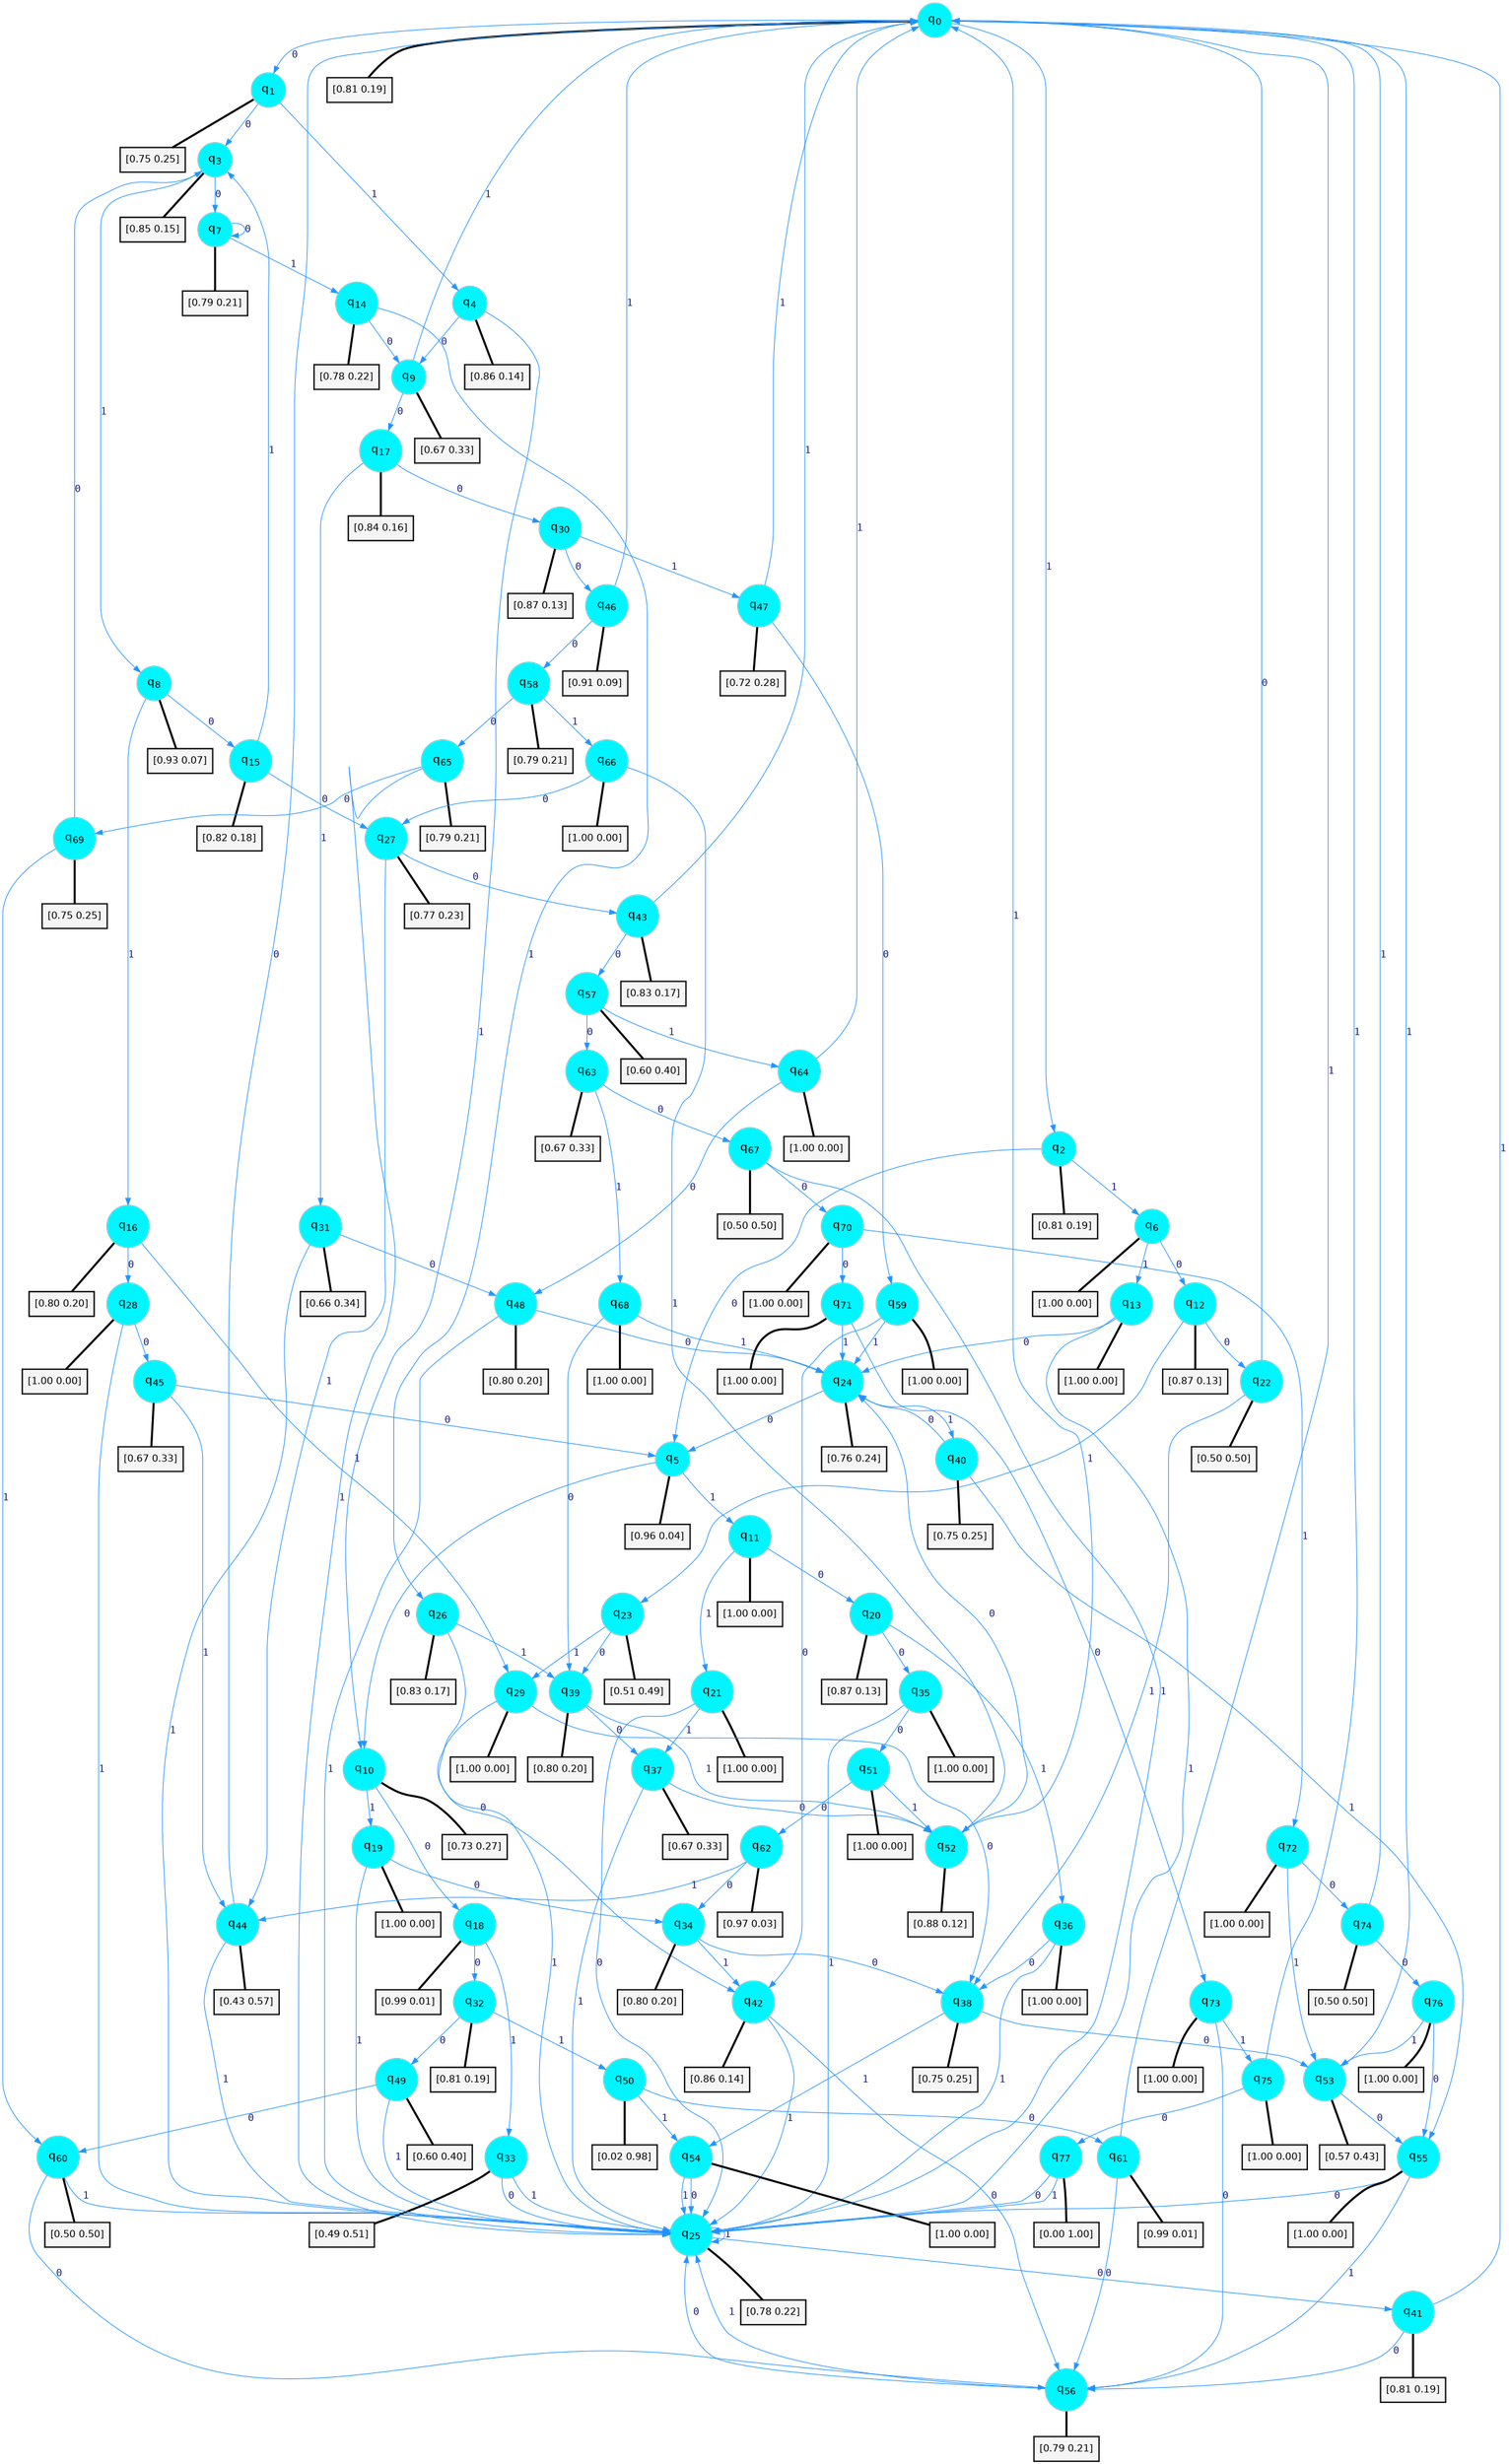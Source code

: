 digraph G {
graph [
bgcolor=transparent, dpi=300, rankdir=TD, size="40,25"];
node [
color=gray, fillcolor=turquoise1, fontcolor=black, fontname=Helvetica, fontsize=16, fontweight=bold, shape=circle, style=filled];
edge [
arrowsize=1, color=dodgerblue1, fontcolor=midnightblue, fontname=courier, fontweight=bold, penwidth=1, style=solid, weight=20];
0[label=<q<SUB>0</SUB>>];
1[label=<q<SUB>1</SUB>>];
2[label=<q<SUB>2</SUB>>];
3[label=<q<SUB>3</SUB>>];
4[label=<q<SUB>4</SUB>>];
5[label=<q<SUB>5</SUB>>];
6[label=<q<SUB>6</SUB>>];
7[label=<q<SUB>7</SUB>>];
8[label=<q<SUB>8</SUB>>];
9[label=<q<SUB>9</SUB>>];
10[label=<q<SUB>10</SUB>>];
11[label=<q<SUB>11</SUB>>];
12[label=<q<SUB>12</SUB>>];
13[label=<q<SUB>13</SUB>>];
14[label=<q<SUB>14</SUB>>];
15[label=<q<SUB>15</SUB>>];
16[label=<q<SUB>16</SUB>>];
17[label=<q<SUB>17</SUB>>];
18[label=<q<SUB>18</SUB>>];
19[label=<q<SUB>19</SUB>>];
20[label=<q<SUB>20</SUB>>];
21[label=<q<SUB>21</SUB>>];
22[label=<q<SUB>22</SUB>>];
23[label=<q<SUB>23</SUB>>];
24[label=<q<SUB>24</SUB>>];
25[label=<q<SUB>25</SUB>>];
26[label=<q<SUB>26</SUB>>];
27[label=<q<SUB>27</SUB>>];
28[label=<q<SUB>28</SUB>>];
29[label=<q<SUB>29</SUB>>];
30[label=<q<SUB>30</SUB>>];
31[label=<q<SUB>31</SUB>>];
32[label=<q<SUB>32</SUB>>];
33[label=<q<SUB>33</SUB>>];
34[label=<q<SUB>34</SUB>>];
35[label=<q<SUB>35</SUB>>];
36[label=<q<SUB>36</SUB>>];
37[label=<q<SUB>37</SUB>>];
38[label=<q<SUB>38</SUB>>];
39[label=<q<SUB>39</SUB>>];
40[label=<q<SUB>40</SUB>>];
41[label=<q<SUB>41</SUB>>];
42[label=<q<SUB>42</SUB>>];
43[label=<q<SUB>43</SUB>>];
44[label=<q<SUB>44</SUB>>];
45[label=<q<SUB>45</SUB>>];
46[label=<q<SUB>46</SUB>>];
47[label=<q<SUB>47</SUB>>];
48[label=<q<SUB>48</SUB>>];
49[label=<q<SUB>49</SUB>>];
50[label=<q<SUB>50</SUB>>];
51[label=<q<SUB>51</SUB>>];
52[label=<q<SUB>52</SUB>>];
53[label=<q<SUB>53</SUB>>];
54[label=<q<SUB>54</SUB>>];
55[label=<q<SUB>55</SUB>>];
56[label=<q<SUB>56</SUB>>];
57[label=<q<SUB>57</SUB>>];
58[label=<q<SUB>58</SUB>>];
59[label=<q<SUB>59</SUB>>];
60[label=<q<SUB>60</SUB>>];
61[label=<q<SUB>61</SUB>>];
62[label=<q<SUB>62</SUB>>];
63[label=<q<SUB>63</SUB>>];
64[label=<q<SUB>64</SUB>>];
65[label=<q<SUB>65</SUB>>];
66[label=<q<SUB>66</SUB>>];
67[label=<q<SUB>67</SUB>>];
68[label=<q<SUB>68</SUB>>];
69[label=<q<SUB>69</SUB>>];
70[label=<q<SUB>70</SUB>>];
71[label=<q<SUB>71</SUB>>];
72[label=<q<SUB>72</SUB>>];
73[label=<q<SUB>73</SUB>>];
74[label=<q<SUB>74</SUB>>];
75[label=<q<SUB>75</SUB>>];
76[label=<q<SUB>76</SUB>>];
77[label=<q<SUB>77</SUB>>];
78[label="[0.81 0.19]", shape=box,fontcolor=black, fontname=Helvetica, fontsize=14, penwidth=2, fillcolor=whitesmoke,color=black];
79[label="[0.75 0.25]", shape=box,fontcolor=black, fontname=Helvetica, fontsize=14, penwidth=2, fillcolor=whitesmoke,color=black];
80[label="[0.81 0.19]", shape=box,fontcolor=black, fontname=Helvetica, fontsize=14, penwidth=2, fillcolor=whitesmoke,color=black];
81[label="[0.85 0.15]", shape=box,fontcolor=black, fontname=Helvetica, fontsize=14, penwidth=2, fillcolor=whitesmoke,color=black];
82[label="[0.86 0.14]", shape=box,fontcolor=black, fontname=Helvetica, fontsize=14, penwidth=2, fillcolor=whitesmoke,color=black];
83[label="[0.96 0.04]", shape=box,fontcolor=black, fontname=Helvetica, fontsize=14, penwidth=2, fillcolor=whitesmoke,color=black];
84[label="[1.00 0.00]", shape=box,fontcolor=black, fontname=Helvetica, fontsize=14, penwidth=2, fillcolor=whitesmoke,color=black];
85[label="[0.79 0.21]", shape=box,fontcolor=black, fontname=Helvetica, fontsize=14, penwidth=2, fillcolor=whitesmoke,color=black];
86[label="[0.93 0.07]", shape=box,fontcolor=black, fontname=Helvetica, fontsize=14, penwidth=2, fillcolor=whitesmoke,color=black];
87[label="[0.67 0.33]", shape=box,fontcolor=black, fontname=Helvetica, fontsize=14, penwidth=2, fillcolor=whitesmoke,color=black];
88[label="[0.73 0.27]", shape=box,fontcolor=black, fontname=Helvetica, fontsize=14, penwidth=2, fillcolor=whitesmoke,color=black];
89[label="[1.00 0.00]", shape=box,fontcolor=black, fontname=Helvetica, fontsize=14, penwidth=2, fillcolor=whitesmoke,color=black];
90[label="[0.87 0.13]", shape=box,fontcolor=black, fontname=Helvetica, fontsize=14, penwidth=2, fillcolor=whitesmoke,color=black];
91[label="[1.00 0.00]", shape=box,fontcolor=black, fontname=Helvetica, fontsize=14, penwidth=2, fillcolor=whitesmoke,color=black];
92[label="[0.78 0.22]", shape=box,fontcolor=black, fontname=Helvetica, fontsize=14, penwidth=2, fillcolor=whitesmoke,color=black];
93[label="[0.82 0.18]", shape=box,fontcolor=black, fontname=Helvetica, fontsize=14, penwidth=2, fillcolor=whitesmoke,color=black];
94[label="[0.80 0.20]", shape=box,fontcolor=black, fontname=Helvetica, fontsize=14, penwidth=2, fillcolor=whitesmoke,color=black];
95[label="[0.84 0.16]", shape=box,fontcolor=black, fontname=Helvetica, fontsize=14, penwidth=2, fillcolor=whitesmoke,color=black];
96[label="[0.99 0.01]", shape=box,fontcolor=black, fontname=Helvetica, fontsize=14, penwidth=2, fillcolor=whitesmoke,color=black];
97[label="[1.00 0.00]", shape=box,fontcolor=black, fontname=Helvetica, fontsize=14, penwidth=2, fillcolor=whitesmoke,color=black];
98[label="[0.87 0.13]", shape=box,fontcolor=black, fontname=Helvetica, fontsize=14, penwidth=2, fillcolor=whitesmoke,color=black];
99[label="[1.00 0.00]", shape=box,fontcolor=black, fontname=Helvetica, fontsize=14, penwidth=2, fillcolor=whitesmoke,color=black];
100[label="[0.50 0.50]", shape=box,fontcolor=black, fontname=Helvetica, fontsize=14, penwidth=2, fillcolor=whitesmoke,color=black];
101[label="[0.51 0.49]", shape=box,fontcolor=black, fontname=Helvetica, fontsize=14, penwidth=2, fillcolor=whitesmoke,color=black];
102[label="[0.76 0.24]", shape=box,fontcolor=black, fontname=Helvetica, fontsize=14, penwidth=2, fillcolor=whitesmoke,color=black];
103[label="[0.78 0.22]", shape=box,fontcolor=black, fontname=Helvetica, fontsize=14, penwidth=2, fillcolor=whitesmoke,color=black];
104[label="[0.83 0.17]", shape=box,fontcolor=black, fontname=Helvetica, fontsize=14, penwidth=2, fillcolor=whitesmoke,color=black];
105[label="[0.77 0.23]", shape=box,fontcolor=black, fontname=Helvetica, fontsize=14, penwidth=2, fillcolor=whitesmoke,color=black];
106[label="[1.00 0.00]", shape=box,fontcolor=black, fontname=Helvetica, fontsize=14, penwidth=2, fillcolor=whitesmoke,color=black];
107[label="[1.00 0.00]", shape=box,fontcolor=black, fontname=Helvetica, fontsize=14, penwidth=2, fillcolor=whitesmoke,color=black];
108[label="[0.87 0.13]", shape=box,fontcolor=black, fontname=Helvetica, fontsize=14, penwidth=2, fillcolor=whitesmoke,color=black];
109[label="[0.66 0.34]", shape=box,fontcolor=black, fontname=Helvetica, fontsize=14, penwidth=2, fillcolor=whitesmoke,color=black];
110[label="[0.81 0.19]", shape=box,fontcolor=black, fontname=Helvetica, fontsize=14, penwidth=2, fillcolor=whitesmoke,color=black];
111[label="[0.49 0.51]", shape=box,fontcolor=black, fontname=Helvetica, fontsize=14, penwidth=2, fillcolor=whitesmoke,color=black];
112[label="[0.80 0.20]", shape=box,fontcolor=black, fontname=Helvetica, fontsize=14, penwidth=2, fillcolor=whitesmoke,color=black];
113[label="[1.00 0.00]", shape=box,fontcolor=black, fontname=Helvetica, fontsize=14, penwidth=2, fillcolor=whitesmoke,color=black];
114[label="[1.00 0.00]", shape=box,fontcolor=black, fontname=Helvetica, fontsize=14, penwidth=2, fillcolor=whitesmoke,color=black];
115[label="[0.67 0.33]", shape=box,fontcolor=black, fontname=Helvetica, fontsize=14, penwidth=2, fillcolor=whitesmoke,color=black];
116[label="[0.75 0.25]", shape=box,fontcolor=black, fontname=Helvetica, fontsize=14, penwidth=2, fillcolor=whitesmoke,color=black];
117[label="[0.80 0.20]", shape=box,fontcolor=black, fontname=Helvetica, fontsize=14, penwidth=2, fillcolor=whitesmoke,color=black];
118[label="[0.75 0.25]", shape=box,fontcolor=black, fontname=Helvetica, fontsize=14, penwidth=2, fillcolor=whitesmoke,color=black];
119[label="[0.81 0.19]", shape=box,fontcolor=black, fontname=Helvetica, fontsize=14, penwidth=2, fillcolor=whitesmoke,color=black];
120[label="[0.86 0.14]", shape=box,fontcolor=black, fontname=Helvetica, fontsize=14, penwidth=2, fillcolor=whitesmoke,color=black];
121[label="[0.83 0.17]", shape=box,fontcolor=black, fontname=Helvetica, fontsize=14, penwidth=2, fillcolor=whitesmoke,color=black];
122[label="[0.43 0.57]", shape=box,fontcolor=black, fontname=Helvetica, fontsize=14, penwidth=2, fillcolor=whitesmoke,color=black];
123[label="[0.67 0.33]", shape=box,fontcolor=black, fontname=Helvetica, fontsize=14, penwidth=2, fillcolor=whitesmoke,color=black];
124[label="[0.91 0.09]", shape=box,fontcolor=black, fontname=Helvetica, fontsize=14, penwidth=2, fillcolor=whitesmoke,color=black];
125[label="[0.72 0.28]", shape=box,fontcolor=black, fontname=Helvetica, fontsize=14, penwidth=2, fillcolor=whitesmoke,color=black];
126[label="[0.80 0.20]", shape=box,fontcolor=black, fontname=Helvetica, fontsize=14, penwidth=2, fillcolor=whitesmoke,color=black];
127[label="[0.60 0.40]", shape=box,fontcolor=black, fontname=Helvetica, fontsize=14, penwidth=2, fillcolor=whitesmoke,color=black];
128[label="[0.02 0.98]", shape=box,fontcolor=black, fontname=Helvetica, fontsize=14, penwidth=2, fillcolor=whitesmoke,color=black];
129[label="[1.00 0.00]", shape=box,fontcolor=black, fontname=Helvetica, fontsize=14, penwidth=2, fillcolor=whitesmoke,color=black];
130[label="[0.88 0.12]", shape=box,fontcolor=black, fontname=Helvetica, fontsize=14, penwidth=2, fillcolor=whitesmoke,color=black];
131[label="[0.57 0.43]", shape=box,fontcolor=black, fontname=Helvetica, fontsize=14, penwidth=2, fillcolor=whitesmoke,color=black];
132[label="[1.00 0.00]", shape=box,fontcolor=black, fontname=Helvetica, fontsize=14, penwidth=2, fillcolor=whitesmoke,color=black];
133[label="[1.00 0.00]", shape=box,fontcolor=black, fontname=Helvetica, fontsize=14, penwidth=2, fillcolor=whitesmoke,color=black];
134[label="[0.79 0.21]", shape=box,fontcolor=black, fontname=Helvetica, fontsize=14, penwidth=2, fillcolor=whitesmoke,color=black];
135[label="[0.60 0.40]", shape=box,fontcolor=black, fontname=Helvetica, fontsize=14, penwidth=2, fillcolor=whitesmoke,color=black];
136[label="[0.79 0.21]", shape=box,fontcolor=black, fontname=Helvetica, fontsize=14, penwidth=2, fillcolor=whitesmoke,color=black];
137[label="[1.00 0.00]", shape=box,fontcolor=black, fontname=Helvetica, fontsize=14, penwidth=2, fillcolor=whitesmoke,color=black];
138[label="[0.50 0.50]", shape=box,fontcolor=black, fontname=Helvetica, fontsize=14, penwidth=2, fillcolor=whitesmoke,color=black];
139[label="[0.99 0.01]", shape=box,fontcolor=black, fontname=Helvetica, fontsize=14, penwidth=2, fillcolor=whitesmoke,color=black];
140[label="[0.97 0.03]", shape=box,fontcolor=black, fontname=Helvetica, fontsize=14, penwidth=2, fillcolor=whitesmoke,color=black];
141[label="[0.67 0.33]", shape=box,fontcolor=black, fontname=Helvetica, fontsize=14, penwidth=2, fillcolor=whitesmoke,color=black];
142[label="[1.00 0.00]", shape=box,fontcolor=black, fontname=Helvetica, fontsize=14, penwidth=2, fillcolor=whitesmoke,color=black];
143[label="[0.79 0.21]", shape=box,fontcolor=black, fontname=Helvetica, fontsize=14, penwidth=2, fillcolor=whitesmoke,color=black];
144[label="[1.00 0.00]", shape=box,fontcolor=black, fontname=Helvetica, fontsize=14, penwidth=2, fillcolor=whitesmoke,color=black];
145[label="[0.50 0.50]", shape=box,fontcolor=black, fontname=Helvetica, fontsize=14, penwidth=2, fillcolor=whitesmoke,color=black];
146[label="[1.00 0.00]", shape=box,fontcolor=black, fontname=Helvetica, fontsize=14, penwidth=2, fillcolor=whitesmoke,color=black];
147[label="[0.75 0.25]", shape=box,fontcolor=black, fontname=Helvetica, fontsize=14, penwidth=2, fillcolor=whitesmoke,color=black];
148[label="[1.00 0.00]", shape=box,fontcolor=black, fontname=Helvetica, fontsize=14, penwidth=2, fillcolor=whitesmoke,color=black];
149[label="[1.00 0.00]", shape=box,fontcolor=black, fontname=Helvetica, fontsize=14, penwidth=2, fillcolor=whitesmoke,color=black];
150[label="[1.00 0.00]", shape=box,fontcolor=black, fontname=Helvetica, fontsize=14, penwidth=2, fillcolor=whitesmoke,color=black];
151[label="[1.00 0.00]", shape=box,fontcolor=black, fontname=Helvetica, fontsize=14, penwidth=2, fillcolor=whitesmoke,color=black];
152[label="[0.50 0.50]", shape=box,fontcolor=black, fontname=Helvetica, fontsize=14, penwidth=2, fillcolor=whitesmoke,color=black];
153[label="[1.00 0.00]", shape=box,fontcolor=black, fontname=Helvetica, fontsize=14, penwidth=2, fillcolor=whitesmoke,color=black];
154[label="[1.00 0.00]", shape=box,fontcolor=black, fontname=Helvetica, fontsize=14, penwidth=2, fillcolor=whitesmoke,color=black];
155[label="[0.00 1.00]", shape=box,fontcolor=black, fontname=Helvetica, fontsize=14, penwidth=2, fillcolor=whitesmoke,color=black];
0->1 [label=0];
0->2 [label=1];
0->78 [arrowhead=none, penwidth=3,color=black];
1->3 [label=0];
1->4 [label=1];
1->79 [arrowhead=none, penwidth=3,color=black];
2->5 [label=0];
2->6 [label=1];
2->80 [arrowhead=none, penwidth=3,color=black];
3->7 [label=0];
3->8 [label=1];
3->81 [arrowhead=none, penwidth=3,color=black];
4->9 [label=0];
4->10 [label=1];
4->82 [arrowhead=none, penwidth=3,color=black];
5->10 [label=0];
5->11 [label=1];
5->83 [arrowhead=none, penwidth=3,color=black];
6->12 [label=0];
6->13 [label=1];
6->84 [arrowhead=none, penwidth=3,color=black];
7->7 [label=0];
7->14 [label=1];
7->85 [arrowhead=none, penwidth=3,color=black];
8->15 [label=0];
8->16 [label=1];
8->86 [arrowhead=none, penwidth=3,color=black];
9->17 [label=0];
9->0 [label=1];
9->87 [arrowhead=none, penwidth=3,color=black];
10->18 [label=0];
10->19 [label=1];
10->88 [arrowhead=none, penwidth=3,color=black];
11->20 [label=0];
11->21 [label=1];
11->89 [arrowhead=none, penwidth=3,color=black];
12->22 [label=0];
12->23 [label=1];
12->90 [arrowhead=none, penwidth=3,color=black];
13->24 [label=0];
13->25 [label=1];
13->91 [arrowhead=none, penwidth=3,color=black];
14->9 [label=0];
14->26 [label=1];
14->92 [arrowhead=none, penwidth=3,color=black];
15->27 [label=0];
15->3 [label=1];
15->93 [arrowhead=none, penwidth=3,color=black];
16->28 [label=0];
16->29 [label=1];
16->94 [arrowhead=none, penwidth=3,color=black];
17->30 [label=0];
17->31 [label=1];
17->95 [arrowhead=none, penwidth=3,color=black];
18->32 [label=0];
18->33 [label=1];
18->96 [arrowhead=none, penwidth=3,color=black];
19->34 [label=0];
19->25 [label=1];
19->97 [arrowhead=none, penwidth=3,color=black];
20->35 [label=0];
20->36 [label=1];
20->98 [arrowhead=none, penwidth=3,color=black];
21->25 [label=0];
21->37 [label=1];
21->99 [arrowhead=none, penwidth=3,color=black];
22->0 [label=0];
22->38 [label=1];
22->100 [arrowhead=none, penwidth=3,color=black];
23->39 [label=0];
23->29 [label=1];
23->101 [arrowhead=none, penwidth=3,color=black];
24->5 [label=0];
24->40 [label=1];
24->102 [arrowhead=none, penwidth=3,color=black];
25->41 [label=0];
25->25 [label=1];
25->103 [arrowhead=none, penwidth=3,color=black];
26->42 [label=0];
26->39 [label=1];
26->104 [arrowhead=none, penwidth=3,color=black];
27->43 [label=0];
27->44 [label=1];
27->105 [arrowhead=none, penwidth=3,color=black];
28->45 [label=0];
28->25 [label=1];
28->106 [arrowhead=none, penwidth=3,color=black];
29->38 [label=0];
29->25 [label=1];
29->107 [arrowhead=none, penwidth=3,color=black];
30->46 [label=0];
30->47 [label=1];
30->108 [arrowhead=none, penwidth=3,color=black];
31->48 [label=0];
31->25 [label=1];
31->109 [arrowhead=none, penwidth=3,color=black];
32->49 [label=0];
32->50 [label=1];
32->110 [arrowhead=none, penwidth=3,color=black];
33->25 [label=0];
33->25 [label=1];
33->111 [arrowhead=none, penwidth=3,color=black];
34->38 [label=0];
34->42 [label=1];
34->112 [arrowhead=none, penwidth=3,color=black];
35->51 [label=0];
35->25 [label=1];
35->113 [arrowhead=none, penwidth=3,color=black];
36->38 [label=0];
36->25 [label=1];
36->114 [arrowhead=none, penwidth=3,color=black];
37->52 [label=0];
37->25 [label=1];
37->115 [arrowhead=none, penwidth=3,color=black];
38->53 [label=0];
38->54 [label=1];
38->116 [arrowhead=none, penwidth=3,color=black];
39->37 [label=0];
39->52 [label=1];
39->117 [arrowhead=none, penwidth=3,color=black];
40->24 [label=0];
40->55 [label=1];
40->118 [arrowhead=none, penwidth=3,color=black];
41->56 [label=0];
41->0 [label=1];
41->119 [arrowhead=none, penwidth=3,color=black];
42->56 [label=0];
42->25 [label=1];
42->120 [arrowhead=none, penwidth=3,color=black];
43->57 [label=0];
43->0 [label=1];
43->121 [arrowhead=none, penwidth=3,color=black];
44->0 [label=0];
44->25 [label=1];
44->122 [arrowhead=none, penwidth=3,color=black];
45->5 [label=0];
45->44 [label=1];
45->123 [arrowhead=none, penwidth=3,color=black];
46->58 [label=0];
46->0 [label=1];
46->124 [arrowhead=none, penwidth=3,color=black];
47->59 [label=0];
47->0 [label=1];
47->125 [arrowhead=none, penwidth=3,color=black];
48->24 [label=0];
48->25 [label=1];
48->126 [arrowhead=none, penwidth=3,color=black];
49->60 [label=0];
49->25 [label=1];
49->127 [arrowhead=none, penwidth=3,color=black];
50->61 [label=0];
50->54 [label=1];
50->128 [arrowhead=none, penwidth=3,color=black];
51->62 [label=0];
51->52 [label=1];
51->129 [arrowhead=none, penwidth=3,color=black];
52->24 [label=0];
52->0 [label=1];
52->130 [arrowhead=none, penwidth=3,color=black];
53->55 [label=0];
53->0 [label=1];
53->131 [arrowhead=none, penwidth=3,color=black];
54->25 [label=0];
54->25 [label=1];
54->132 [arrowhead=none, penwidth=3,color=black];
55->25 [label=0];
55->56 [label=1];
55->133 [arrowhead=none, penwidth=3,color=black];
56->25 [label=0];
56->25 [label=1];
56->134 [arrowhead=none, penwidth=3,color=black];
57->63 [label=0];
57->64 [label=1];
57->135 [arrowhead=none, penwidth=3,color=black];
58->65 [label=0];
58->66 [label=1];
58->136 [arrowhead=none, penwidth=3,color=black];
59->42 [label=0];
59->24 [label=1];
59->137 [arrowhead=none, penwidth=3,color=black];
60->56 [label=0];
60->25 [label=1];
60->138 [arrowhead=none, penwidth=3,color=black];
61->56 [label=0];
61->0 [label=1];
61->139 [arrowhead=none, penwidth=3,color=black];
62->34 [label=0];
62->44 [label=1];
62->140 [arrowhead=none, penwidth=3,color=black];
63->67 [label=0];
63->68 [label=1];
63->141 [arrowhead=none, penwidth=3,color=black];
64->48 [label=0];
64->0 [label=1];
64->142 [arrowhead=none, penwidth=3,color=black];
65->69 [label=0];
65->25 [label=1];
65->143 [arrowhead=none, penwidth=3,color=black];
66->27 [label=0];
66->52 [label=1];
66->144 [arrowhead=none, penwidth=3,color=black];
67->70 [label=0];
67->25 [label=1];
67->145 [arrowhead=none, penwidth=3,color=black];
68->39 [label=0];
68->24 [label=1];
68->146 [arrowhead=none, penwidth=3,color=black];
69->3 [label=0];
69->60 [label=1];
69->147 [arrowhead=none, penwidth=3,color=black];
70->71 [label=0];
70->72 [label=1];
70->148 [arrowhead=none, penwidth=3,color=black];
71->73 [label=0];
71->24 [label=1];
71->149 [arrowhead=none, penwidth=3,color=black];
72->74 [label=0];
72->53 [label=1];
72->150 [arrowhead=none, penwidth=3,color=black];
73->56 [label=0];
73->75 [label=1];
73->151 [arrowhead=none, penwidth=3,color=black];
74->76 [label=0];
74->0 [label=1];
74->152 [arrowhead=none, penwidth=3,color=black];
75->77 [label=0];
75->0 [label=1];
75->153 [arrowhead=none, penwidth=3,color=black];
76->55 [label=0];
76->53 [label=1];
76->154 [arrowhead=none, penwidth=3,color=black];
77->25 [label=0];
77->25 [label=1];
77->155 [arrowhead=none, penwidth=3,color=black];
}
